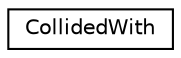 digraph "Graphical Class Hierarchy"
{
 // LATEX_PDF_SIZE
  edge [fontname="Helvetica",fontsize="10",labelfontname="Helvetica",labelfontsize="10"];
  node [fontname="Helvetica",fontsize="10",shape=record];
  rankdir="LR";
  Node0 [label="CollidedWith",height=0.2,width=0.4,color="black", fillcolor="white", style="filled",URL="$struct_collided_with.html",tooltip=" "];
}
